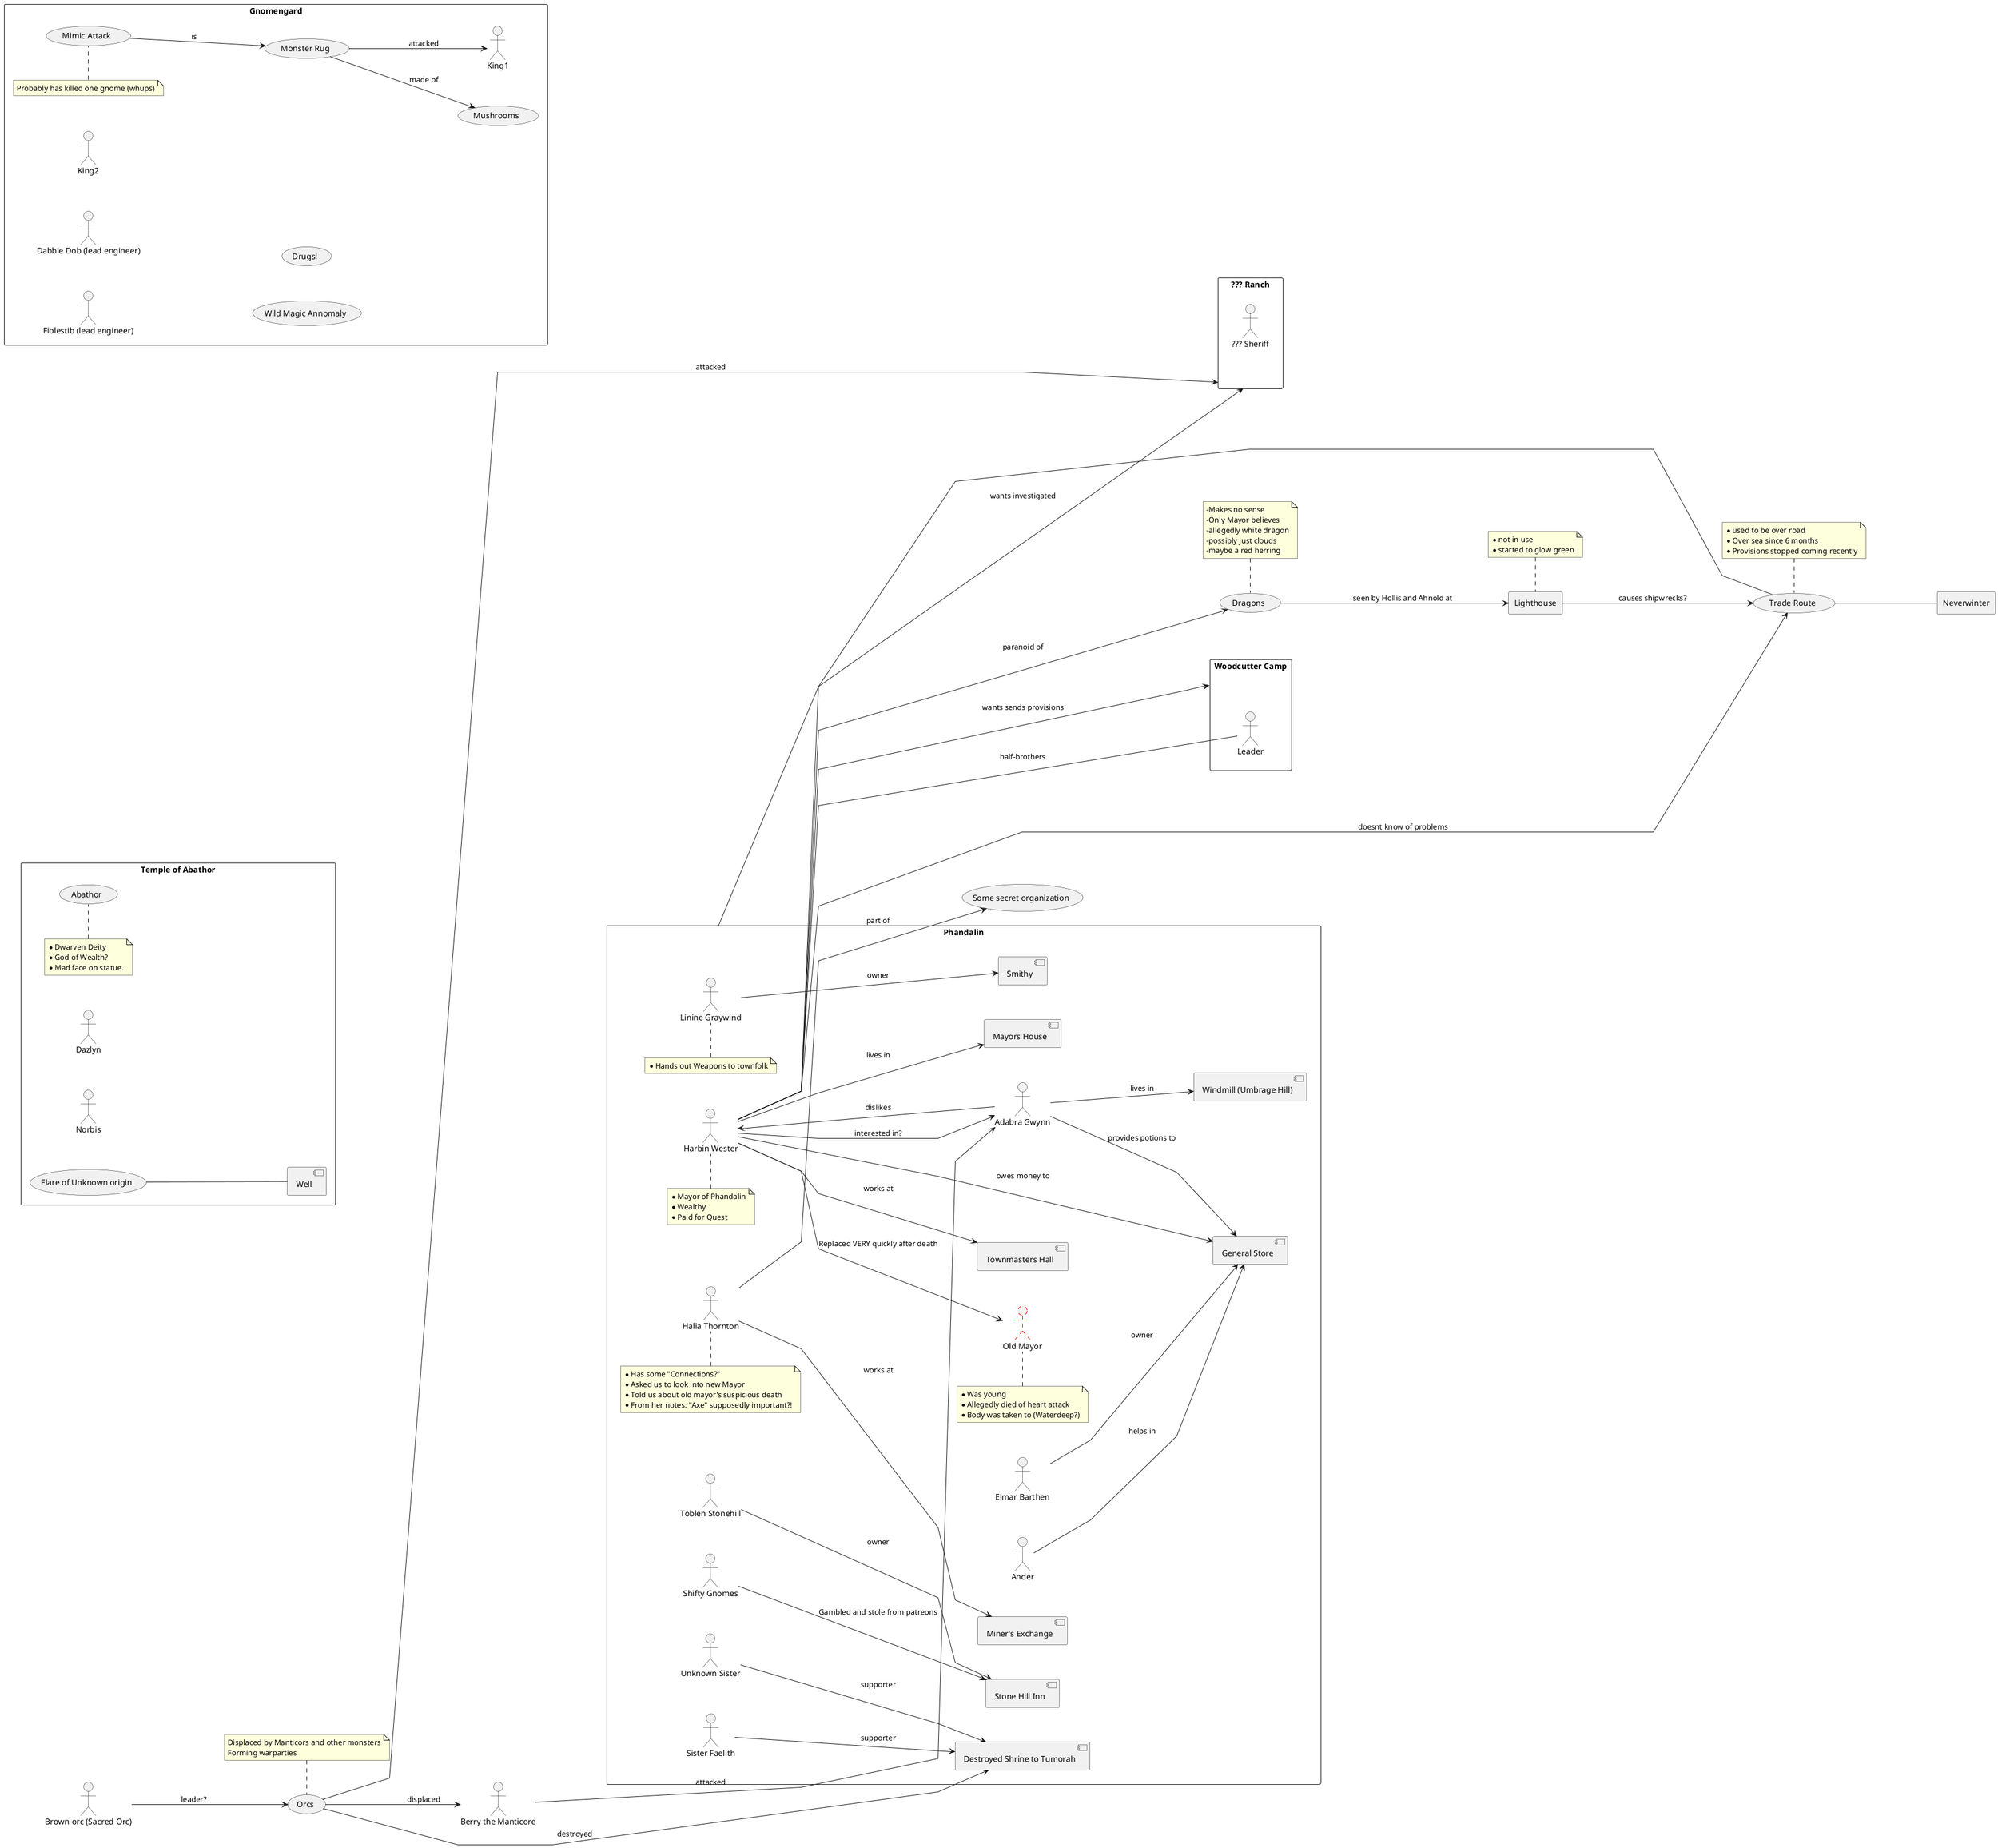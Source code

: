 @startuml Conspiracy Graph
left to right direction
skinparam linetype polyline
skinparam nodesep 60

'Global Actors here:
actor "Berry the Manticore" as manticorBerry
actor "Brown orc (Sacred Orc)" as brownOrc
(Orcs) as orcs
(Dragons) as dragons
(Some secret organization) as secretOrg

'Global Notes
note top of dragons
    -Makes no sense
    -Only Mayor believes
    -allegedly white dragon
    -possibly just clouds
    -maybe a red herring
end note

note top of orcs
    Displaced by Manticors and other monsters
    Forming warparties
end note

' Global only relations
brownOrc --> orcs : leader?
orcs --> manticorBerry : displaced

'######### Location Phandalin #########
rectangle Phandalin {
    ' locations
    [Stone Hill Inn] as stoneHillInn
    [Townmasters Hall] as townHall
    [Smithy]
    [Destroyed Shrine to Tumorah] as shrine
    [General Store] as generalStore
    [Mayors House] as mayorsHouse
    [Miner's Exchange] as minerHall
    [Windmill (Umbrage Hill)] as Windmill

    'People / Actors with notes
    actor "Toblen Stonehill" as innkeep
    actor "Linine Graywind" as Smith
    note top of Smith
        * Hands out Weapons to townfolk
    end note
    actor "Sister Faelith" as Sister1
    actor "Unknown Sister" as Sister2
    actor "Elmar Barthen" as generalStoreGuy
    actor "Ander" as generalStoreHelper

    actor "Harbin Wester" as Mayor
    note top of Mayor
        * Mayor of Phandalin
        * Wealthy
        * Paid for Quest
    end note

    actor "Adabra Gwynn" as potionSeller
    actor "Halia Thornton" as prospectorReception
    note top of prospectorReception
        * Has some "Connections?"
        * Asked us to look into new Mayor
        * Told us about old mayor's suspicious death
        * From her notes: "Axe" supposedly important?!
    end note

    actor "Old Mayor" as oldMayor #line.dashed;line:red
    note top of oldMayor
        * Was young
        * Allegedly died of heart attack
        * Body was taken to (Waterdeep?)
    end note

    actor "Shifty Gnomes" as shiftyGnomes

    'local relations

    shiftyGnomes --> stoneHillInn : Gambled and stole from patreons
    prospectorReception --> secretOrg : part of

    innkeep --> stoneHillInn : owner
    Smith --> Smithy : owner
    Sister1 --> shrine : supporter
    Sister2 --> shrine : supporter
    generalStoreGuy --> generalStore: owner
    generalStoreHelper --> generalStore : helps in
    Mayor --> mayorsHouse : lives in
    prospectorReception --> minerHall : works at
    potionSeller --> Windmill : lives in
    Mayor --> townHall : works at

    Mayor --> generalStore : owes money to
    Mayor --> potionSeller : interested in?
    potionSeller --> Mayor : dislikes

    Mayor --> oldMayor : Replaced VERY quickly after death

    potionSeller --> generalStore : provides potions to
}

manticorBerry ---> potionSeller : attacked
orcs ---> shrine : destroyed
Mayor  --->  dragons: paranoid of

'######### Temple of Abathor #########
rectangle "Temple of Abathor"{
    (Abathor)
    note top of Abathor
        * Dwarven Deity
        * God of Wealth?
        * Mad face on statue.
    end note
    actor Dazlyn
    actor Norbis

    [Well]
    (Flare of Unknown origin) as flare

    flare -- Well
}

'######### Gnomengard #########
rectangle "Gnomengard" {
    actor "Fiblestib (lead engineer)"
    actor "Dabble Dob (lead engineer)"
    actor King1 as king1
    actor King2 as king2

    (Monster Rug) as rugMonster
    (Mushrooms)
    (Wild Magic Annomaly)
    (Mimic Attack) as mimicattack
    (Drugs!)

    note top of mimicattack
        Probably has killed one gnome (whups)
    end note

    rugMonster --> Mushrooms : made of
    rugMonster --> king1 : attacked
    mimicattack --> rugMonster : is
}

'######### Woodcutter Camp #########
rectangle "Woodcutter Camp" as woodcutterCamp {
    actor "Leader" as woodcutterLeader
}

woodcutterLeader --- Mayor : half-brothers
Mayor ---> woodcutterCamp : wants sends provisions


'######### ??? Ranch #########
rectangle "??? Ranch" as ranch {
    actor "??? Sheriff" as sheriff

}

orcs ---> ranch : attacked
Mayor ---> ranch : wants investigated


'######### Lighthouse #########
rectangle "Lighthouse" as lighthouse {

}
note top of lighthouse
    * not in use
    * started to glow green
end note

dragons ---> lighthouse : seen by Hollis and Ahnold at

'######### Trade Route #########
(Trade Route) as tradeRoute

note top of tradeRoute
    * used to be over road
    * Over sea since 6 months
    * Provisions stopped coming recently
end note

Phandalin --- tradeRoute
Mayor ---> tradeRoute : doesnt know of problems
lighthouse ---> tradeRoute : causes shipwrecks?

'######### TNeverwinter #########
rectangle Neverwinter {
}

tradeRoute --- Neverwinter




@enduml
